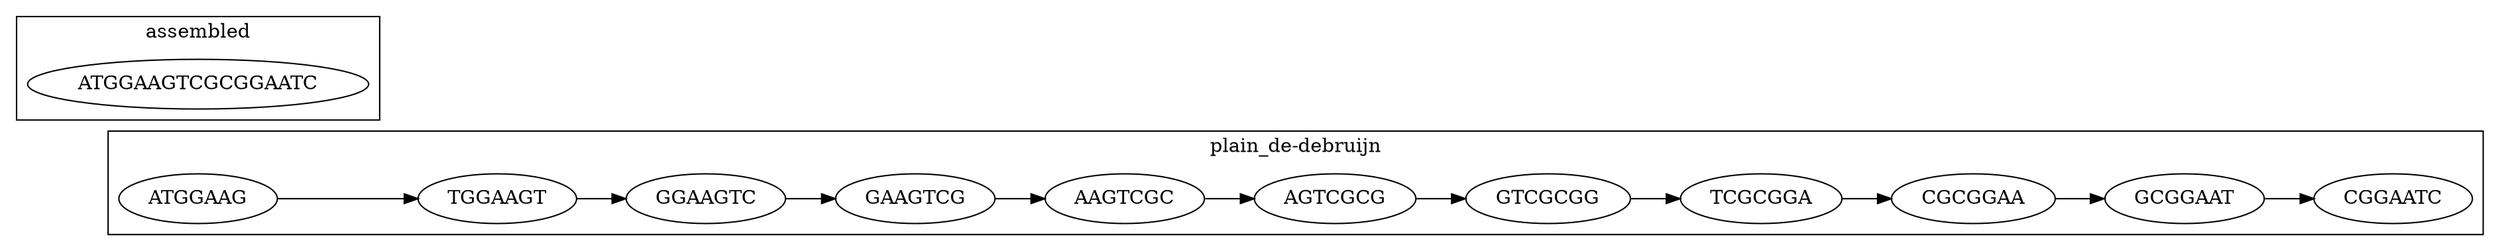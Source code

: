 // de Bruijn graph for assembly
digraph {
	subgraph "cluster_plain_de-debruijn" {
		label="plain_de-debruijn"
		GAAGTCG [label=GAAGTCG]
		GAAGTCG -> AAGTCGC
		GGAAGTC [label=GGAAGTC]
		GGAAGTC -> GAAGTCG
		TGGAAGT [label=TGGAAGT]
		TGGAAGT -> GGAAGTC
		AAGTCGC [label=AAGTCGC]
		AAGTCGC -> AGTCGCG
		AGTCGCG [label=AGTCGCG]
		AGTCGCG -> GTCGCGG
		GCGGAAT [label=GCGGAAT]
		GCGGAAT -> CGGAATC
		GTCGCGG [label=GTCGCGG]
		GTCGCGG -> TCGCGGA
		CGGAATC [label=CGGAATC]
		CGCGGAA [label=CGCGGAA]
		CGCGGAA -> GCGGAAT
		ATGGAAG [label=ATGGAAG]
		ATGGAAG -> TGGAAGT
		TCGCGGA [label=TCGCGGA]
		TCGCGGA -> CGCGGAA
	}
	subgraph cluster_assembled {
		label=assembled
		ATGGAAGTCGCGGAATC [label=ATGGAAGTCGCGGAATC]
	}
	rankdir=LR
}
